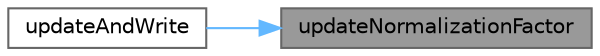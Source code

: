 digraph "updateNormalizationFactor"
{
 // LATEX_PDF_SIZE
  bgcolor="transparent";
  edge [fontname=Helvetica,fontsize=10,labelfontname=Helvetica,labelfontsize=10];
  node [fontname=Helvetica,fontsize=10,shape=box,height=0.2,width=0.4];
  rankdir="RL";
  Node1 [id="Node000001",label="updateNormalizationFactor",height=0.2,width=0.4,color="gray40", fillcolor="grey60", style="filled", fontcolor="black",tooltip=" "];
  Node1 -> Node2 [id="edge1_Node000001_Node000002",dir="back",color="steelblue1",style="solid",tooltip=" "];
  Node2 [id="Node000002",label="updateAndWrite",height=0.2,width=0.4,color="grey40", fillcolor="white", style="filled",URL="$classFoam_1_1objectiveManager.html#a19b70c84f03fd8b7b0b7acb145e0935d",tooltip=" "];
}
